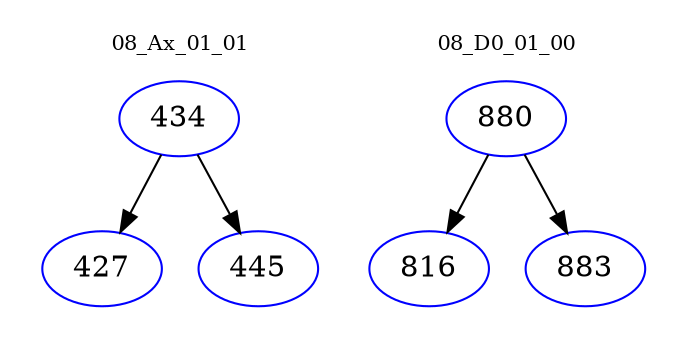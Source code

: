 digraph{
subgraph cluster_0 {
color = white
label = "08_Ax_01_01";
fontsize=10;
T0_434 [label="434", color="blue"]
T0_434 -> T0_427 [color="black"]
T0_427 [label="427", color="blue"]
T0_434 -> T0_445 [color="black"]
T0_445 [label="445", color="blue"]
}
subgraph cluster_1 {
color = white
label = "08_D0_01_00";
fontsize=10;
T1_880 [label="880", color="blue"]
T1_880 -> T1_816 [color="black"]
T1_816 [label="816", color="blue"]
T1_880 -> T1_883 [color="black"]
T1_883 [label="883", color="blue"]
}
}
